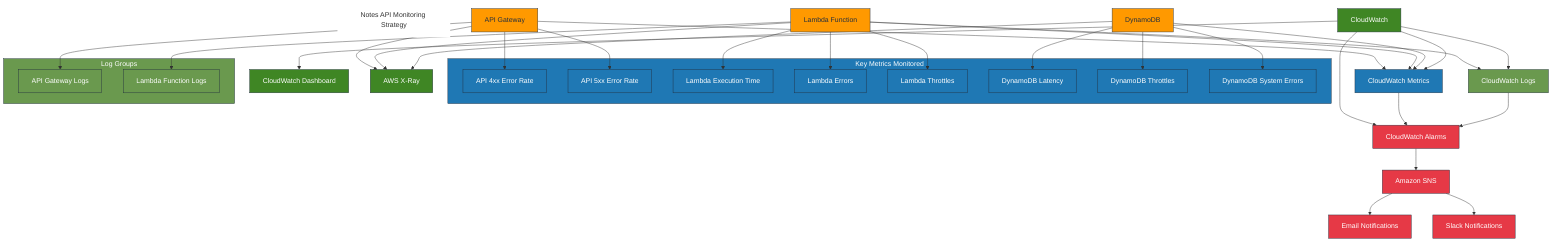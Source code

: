 graph TD
    %% Monitoring Strategy for Notes API on AWS
    title[Notes API Monitoring Strategy]
    style title fill:#fff,stroke:#fff

    %% Main Components
    APIGateway[API Gateway]
    Lambda[Lambda Function]
    DynamoDB[DynamoDB]
    
    %% CloudWatch Components
    CloudWatch[CloudWatch]
    Metrics[CloudWatch Metrics]
    Logs[CloudWatch Logs]
    Alarms[CloudWatch Alarms]
    Dashboard[CloudWatch Dashboard]
    
    %% X-Ray
    XRay[AWS X-Ray]
    
    %% SNS for Notifications
    SNS[Amazon SNS]
    Email[Email Notifications]
    Slack[Slack Notifications]
    
    %% Data Collection Flow
    APIGateway --> Metrics
    Lambda --> Metrics
    Lambda --> Logs
    DynamoDB --> Metrics
    
    %% X-Ray Tracing
    APIGateway --> XRay
    Lambda --> XRay
    DynamoDB --> XRay
    
    %% CloudWatch Organization
    CloudWatch --> Metrics
    CloudWatch --> Logs
    CloudWatch --> Alarms
    CloudWatch --> Dashboard
    
    %% Alert Flow
    Metrics --> Alarms
    Logs --> Alarms
    Alarms --> SNS
    SNS --> Email
    SNS --> Slack
    
    %% Key Metrics (details)
    subgraph KeyMetrics[Key Metrics Monitored]
        API_4xx[API 4xx Error Rate]
        API_5xx[API 5xx Error Rate]
        Lambda_Duration[Lambda Execution Time]
        Lambda_Errors[Lambda Errors]
        Lambda_Throttles[Lambda Throttles]
        DynamoDB_Latency[DynamoDB Latency]
        DynamoDB_Throttles[DynamoDB Throttles]
        DynamoDB_SystemErrors[DynamoDB System Errors]
    end
    
    %% Connect metrics to sources
    APIGateway --> API_4xx
    APIGateway --> API_5xx
    Lambda --> Lambda_Duration
    Lambda --> Lambda_Errors
    Lambda --> Lambda_Throttles
    DynamoDB --> DynamoDB_Latency
    DynamoDB --> DynamoDB_Throttles
    DynamoDB --> DynamoDB_SystemErrors
    
    %% Log Groups
    subgraph LogGroups[Log Groups]
        API_Logs[API Gateway Logs]
        Lambda_Logs[Lambda Function Logs]
    end
    
    APIGateway --> API_Logs
    Lambda --> Lambda_Logs
    
    %% Styling
    classDef primary fill:#FF9900,stroke:#232F3E,color:#232F3E
    classDef monitor fill:#3F8624,stroke:#232F3E,color:white
    classDef metric fill:#1F78B4,stroke:#232F3E,color:white
    classDef alert fill:#E63946,stroke:#232F3E,color:white
    classDef log fill:#6A994E,stroke:#232F3E,color:white
    
    class APIGateway,Lambda,DynamoDB primary
    class CloudWatch,XRay,Dashboard monitor
    class Metrics,KeyMetrics,API_4xx,API_5xx,Lambda_Duration,Lambda_Errors,Lambda_Throttles,DynamoDB_Latency,DynamoDB_Throttles,DynamoDB_SystemErrors metric
    class Alarms,SNS,Email,Slack alert
    class Logs,LogGroups,API_Logs,Lambda_Logs log
